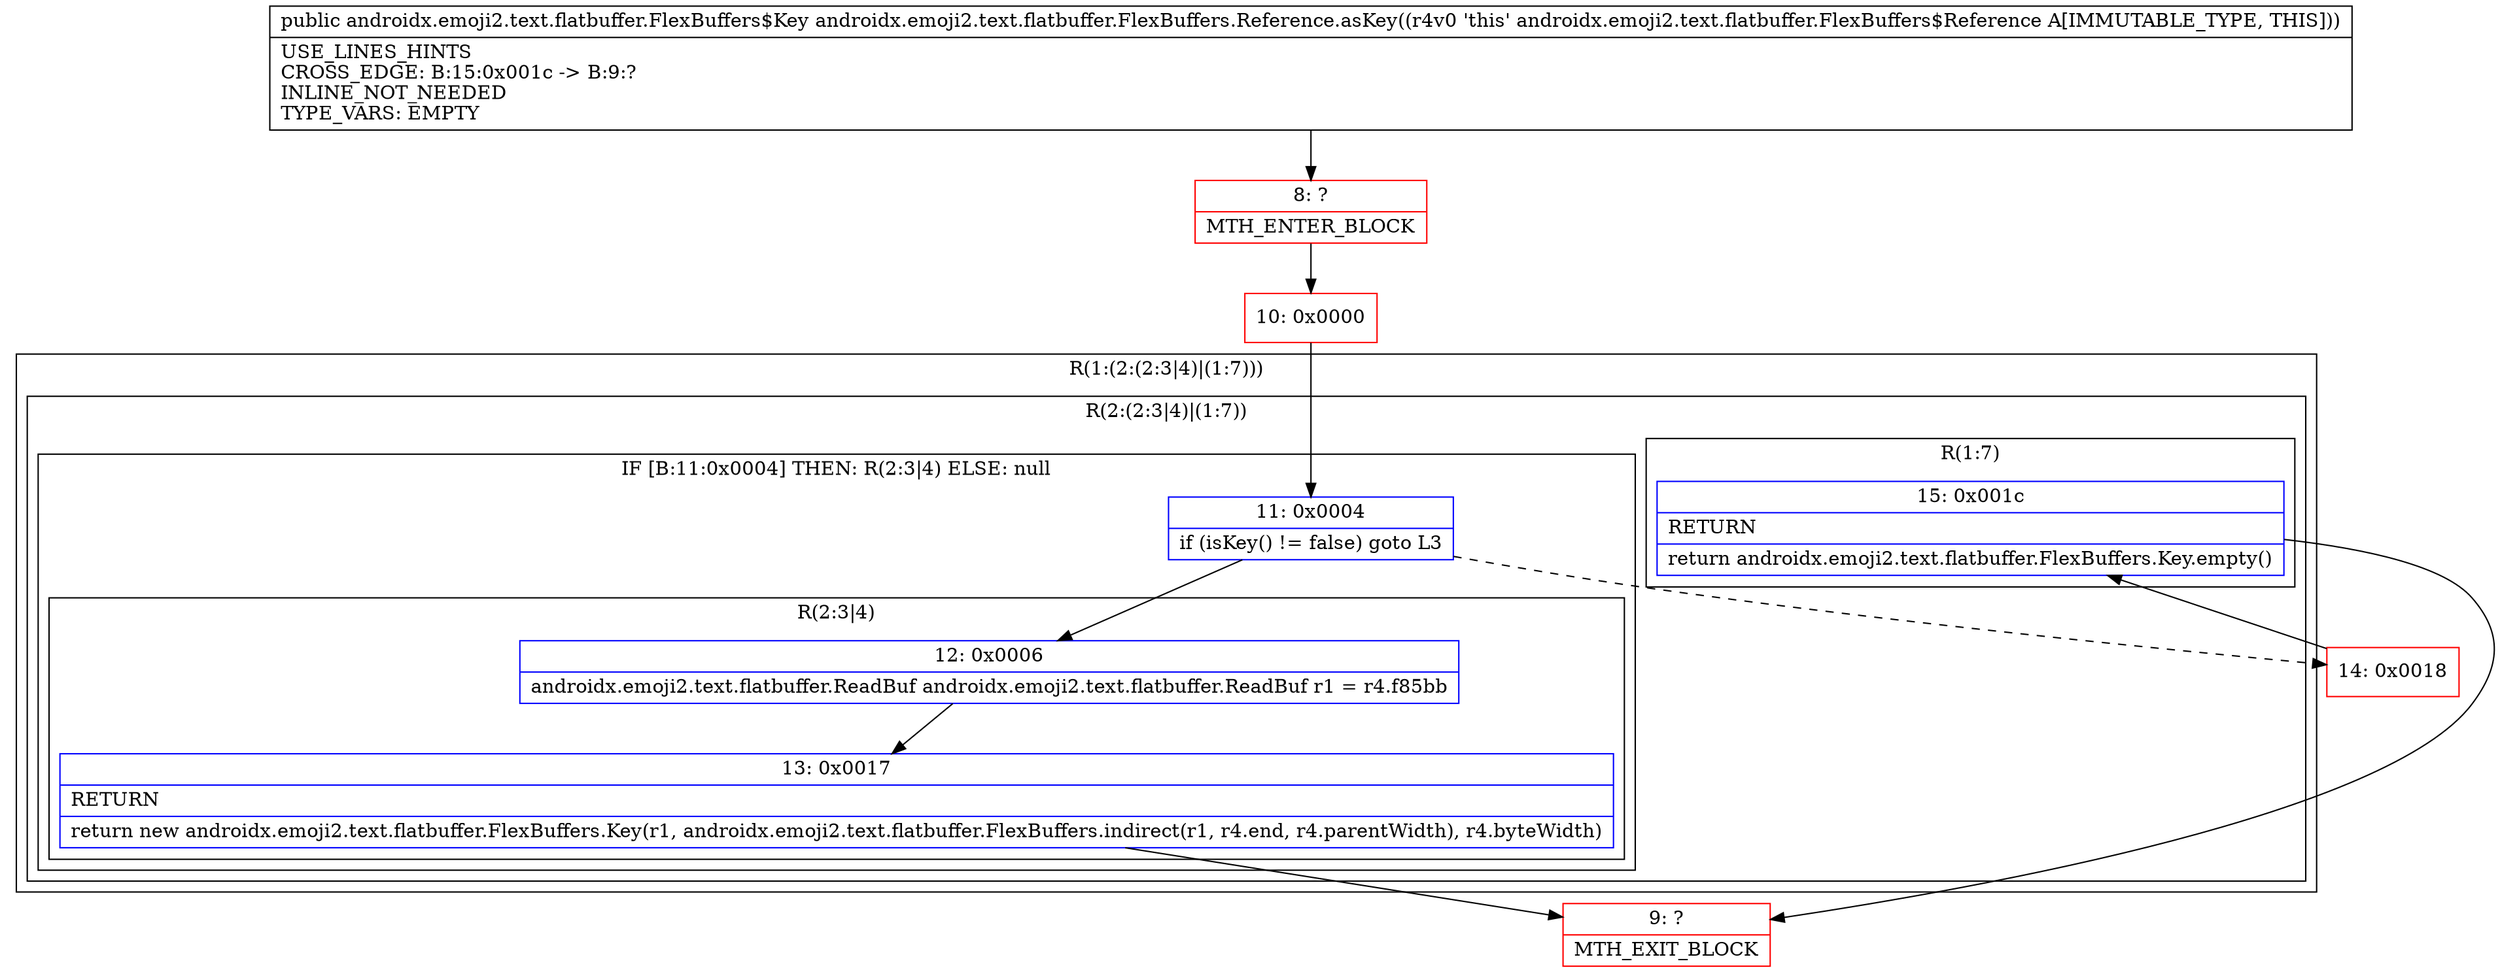 digraph "CFG forandroidx.emoji2.text.flatbuffer.FlexBuffers.Reference.asKey()Landroidx\/emoji2\/text\/flatbuffer\/FlexBuffers$Key;" {
subgraph cluster_Region_2047054981 {
label = "R(1:(2:(2:3|4)|(1:7)))";
node [shape=record,color=blue];
subgraph cluster_Region_1542993256 {
label = "R(2:(2:3|4)|(1:7))";
node [shape=record,color=blue];
subgraph cluster_IfRegion_1486823843 {
label = "IF [B:11:0x0004] THEN: R(2:3|4) ELSE: null";
node [shape=record,color=blue];
Node_11 [shape=record,label="{11\:\ 0x0004|if (isKey() != false) goto L3\l}"];
subgraph cluster_Region_5920884 {
label = "R(2:3|4)";
node [shape=record,color=blue];
Node_12 [shape=record,label="{12\:\ 0x0006|androidx.emoji2.text.flatbuffer.ReadBuf androidx.emoji2.text.flatbuffer.ReadBuf r1 = r4.f85bb\l}"];
Node_13 [shape=record,label="{13\:\ 0x0017|RETURN\l|return new androidx.emoji2.text.flatbuffer.FlexBuffers.Key(r1, androidx.emoji2.text.flatbuffer.FlexBuffers.indirect(r1, r4.end, r4.parentWidth), r4.byteWidth)\l}"];
}
}
subgraph cluster_Region_1324005459 {
label = "R(1:7)";
node [shape=record,color=blue];
Node_15 [shape=record,label="{15\:\ 0x001c|RETURN\l|return androidx.emoji2.text.flatbuffer.FlexBuffers.Key.empty()\l}"];
}
}
}
Node_8 [shape=record,color=red,label="{8\:\ ?|MTH_ENTER_BLOCK\l}"];
Node_10 [shape=record,color=red,label="{10\:\ 0x0000}"];
Node_9 [shape=record,color=red,label="{9\:\ ?|MTH_EXIT_BLOCK\l}"];
Node_14 [shape=record,color=red,label="{14\:\ 0x0018}"];
MethodNode[shape=record,label="{public androidx.emoji2.text.flatbuffer.FlexBuffers$Key androidx.emoji2.text.flatbuffer.FlexBuffers.Reference.asKey((r4v0 'this' androidx.emoji2.text.flatbuffer.FlexBuffers$Reference A[IMMUTABLE_TYPE, THIS]))  | USE_LINES_HINTS\lCROSS_EDGE: B:15:0x001c \-\> B:9:?\lINLINE_NOT_NEEDED\lTYPE_VARS: EMPTY\l}"];
MethodNode -> Node_8;Node_11 -> Node_12;
Node_11 -> Node_14[style=dashed];
Node_12 -> Node_13;
Node_13 -> Node_9;
Node_15 -> Node_9;
Node_8 -> Node_10;
Node_10 -> Node_11;
Node_14 -> Node_15;
}

